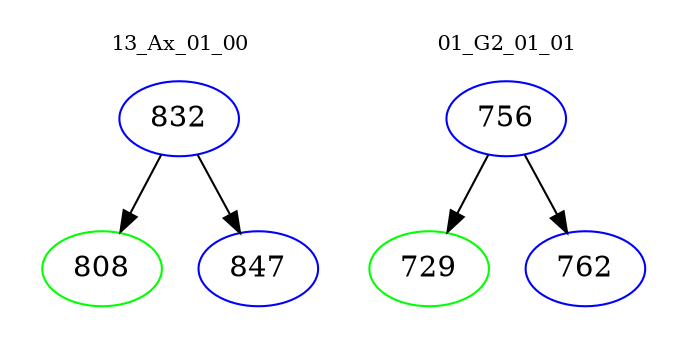 digraph{
subgraph cluster_0 {
color = white
label = "13_Ax_01_00";
fontsize=10;
T0_832 [label="832", color="blue"]
T0_832 -> T0_808 [color="black"]
T0_808 [label="808", color="green"]
T0_832 -> T0_847 [color="black"]
T0_847 [label="847", color="blue"]
}
subgraph cluster_1 {
color = white
label = "01_G2_01_01";
fontsize=10;
T1_756 [label="756", color="blue"]
T1_756 -> T1_729 [color="black"]
T1_729 [label="729", color="green"]
T1_756 -> T1_762 [color="black"]
T1_762 [label="762", color="blue"]
}
}
